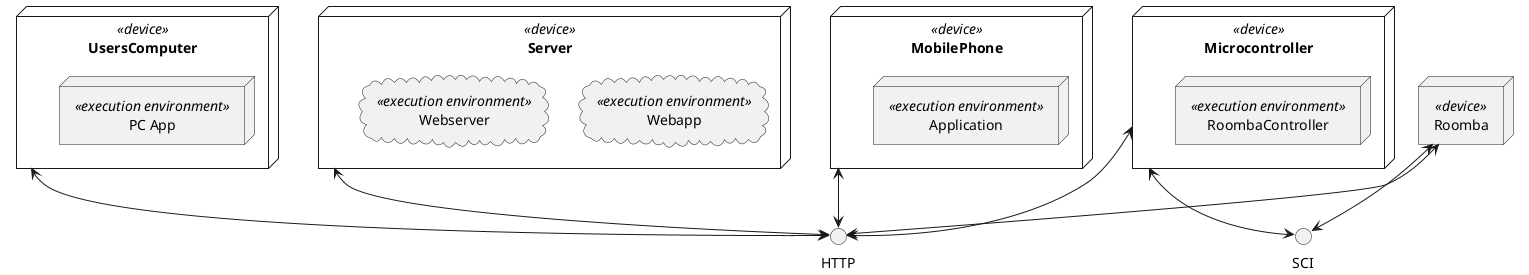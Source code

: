 @startuml

node UsersComputer <<device>> {
    node "PC App" <<execution environment>>
}

node Server <<device>> {
    cloud "Webapp" <<execution environment>>
    cloud "Webserver" <<execution environment>>
}

node MobilePhone <<device>> {
    node "Application" <<execution environment>>
}

node Microcontroller <<device>> {
    node "RoombaController" <<execution environment>>
}

node Roomba <<device>>

UsersComputer <--> () HTTP
MobilePhone <--> () HTTP
Server <--> HTTP
Microcontroller <--> HTTP
Roomba <--> HTTP
Microcontroller <--> () SCI
Roomba <--> () SCI

@enduml